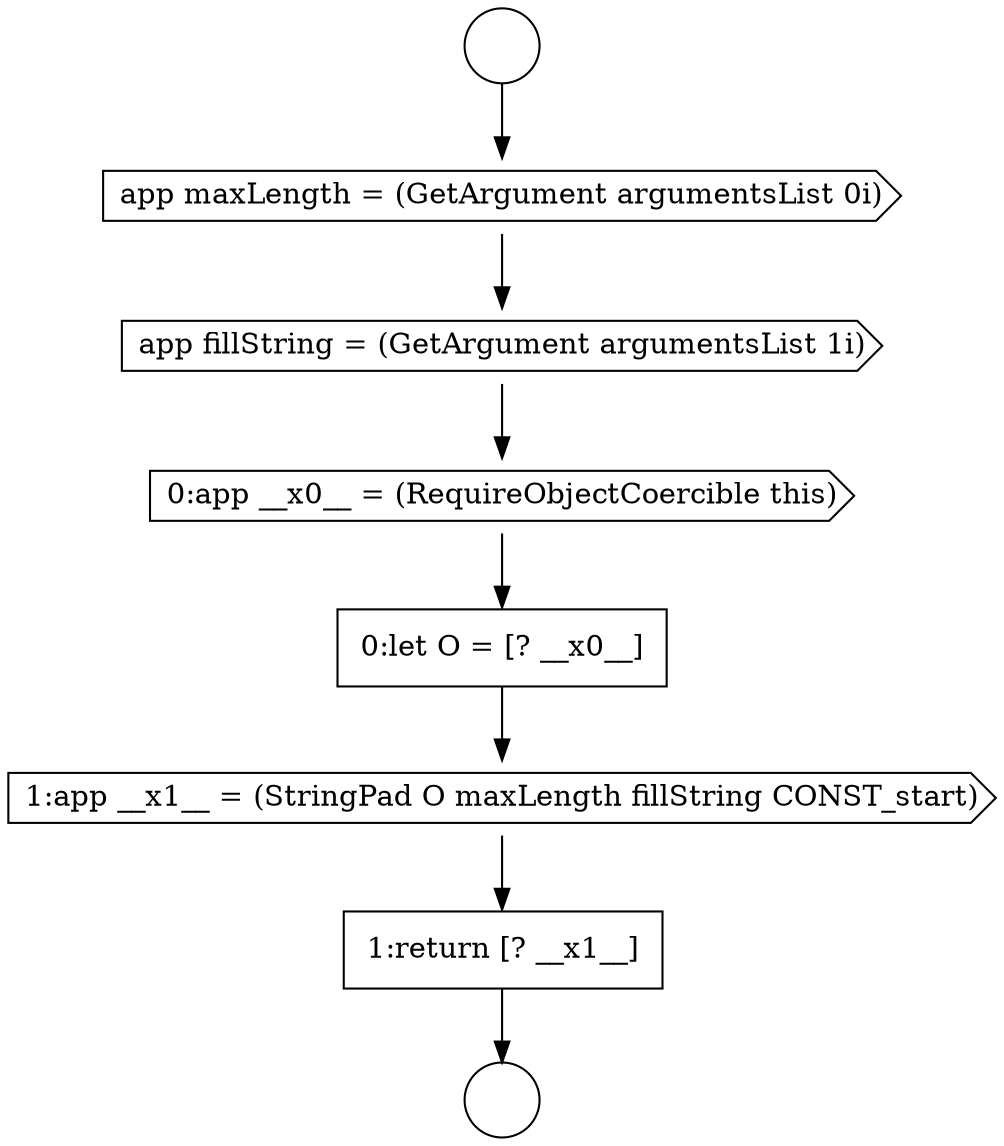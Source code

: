 digraph {
  node14173 [shape=circle label=" " color="black" fillcolor="white" style=filled]
  node14174 [shape=cds, label=<<font color="black">app maxLength = (GetArgument argumentsList 0i)</font>> color="black" fillcolor="white" style=filled]
  node14178 [shape=cds, label=<<font color="black">1:app __x1__ = (StringPad O maxLength fillString CONST_start)</font>> color="black" fillcolor="white" style=filled]
  node14175 [shape=cds, label=<<font color="black">app fillString = (GetArgument argumentsList 1i)</font>> color="black" fillcolor="white" style=filled]
  node14179 [shape=none, margin=0, label=<<font color="black">
    <table border="0" cellborder="1" cellspacing="0" cellpadding="10">
      <tr><td align="left">1:return [? __x1__]</td></tr>
    </table>
  </font>> color="black" fillcolor="white" style=filled]
  node14176 [shape=cds, label=<<font color="black">0:app __x0__ = (RequireObjectCoercible this)</font>> color="black" fillcolor="white" style=filled]
  node14172 [shape=circle label=" " color="black" fillcolor="white" style=filled]
  node14177 [shape=none, margin=0, label=<<font color="black">
    <table border="0" cellborder="1" cellspacing="0" cellpadding="10">
      <tr><td align="left">0:let O = [? __x0__]</td></tr>
    </table>
  </font>> color="black" fillcolor="white" style=filled]
  node14176 -> node14177 [ color="black"]
  node14177 -> node14178 [ color="black"]
  node14175 -> node14176 [ color="black"]
  node14172 -> node14174 [ color="black"]
  node14178 -> node14179 [ color="black"]
  node14179 -> node14173 [ color="black"]
  node14174 -> node14175 [ color="black"]
}
